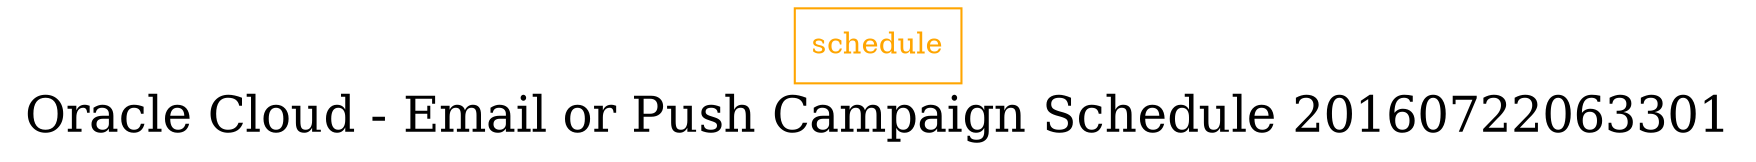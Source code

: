 digraph LexiconGraph {
graph[label="Oracle Cloud - Email or Push Campaign Schedule 20160722063301", fontsize=24]
splines=true
"schedule" [color=orange, fontcolor=orange, shape=box]
}
